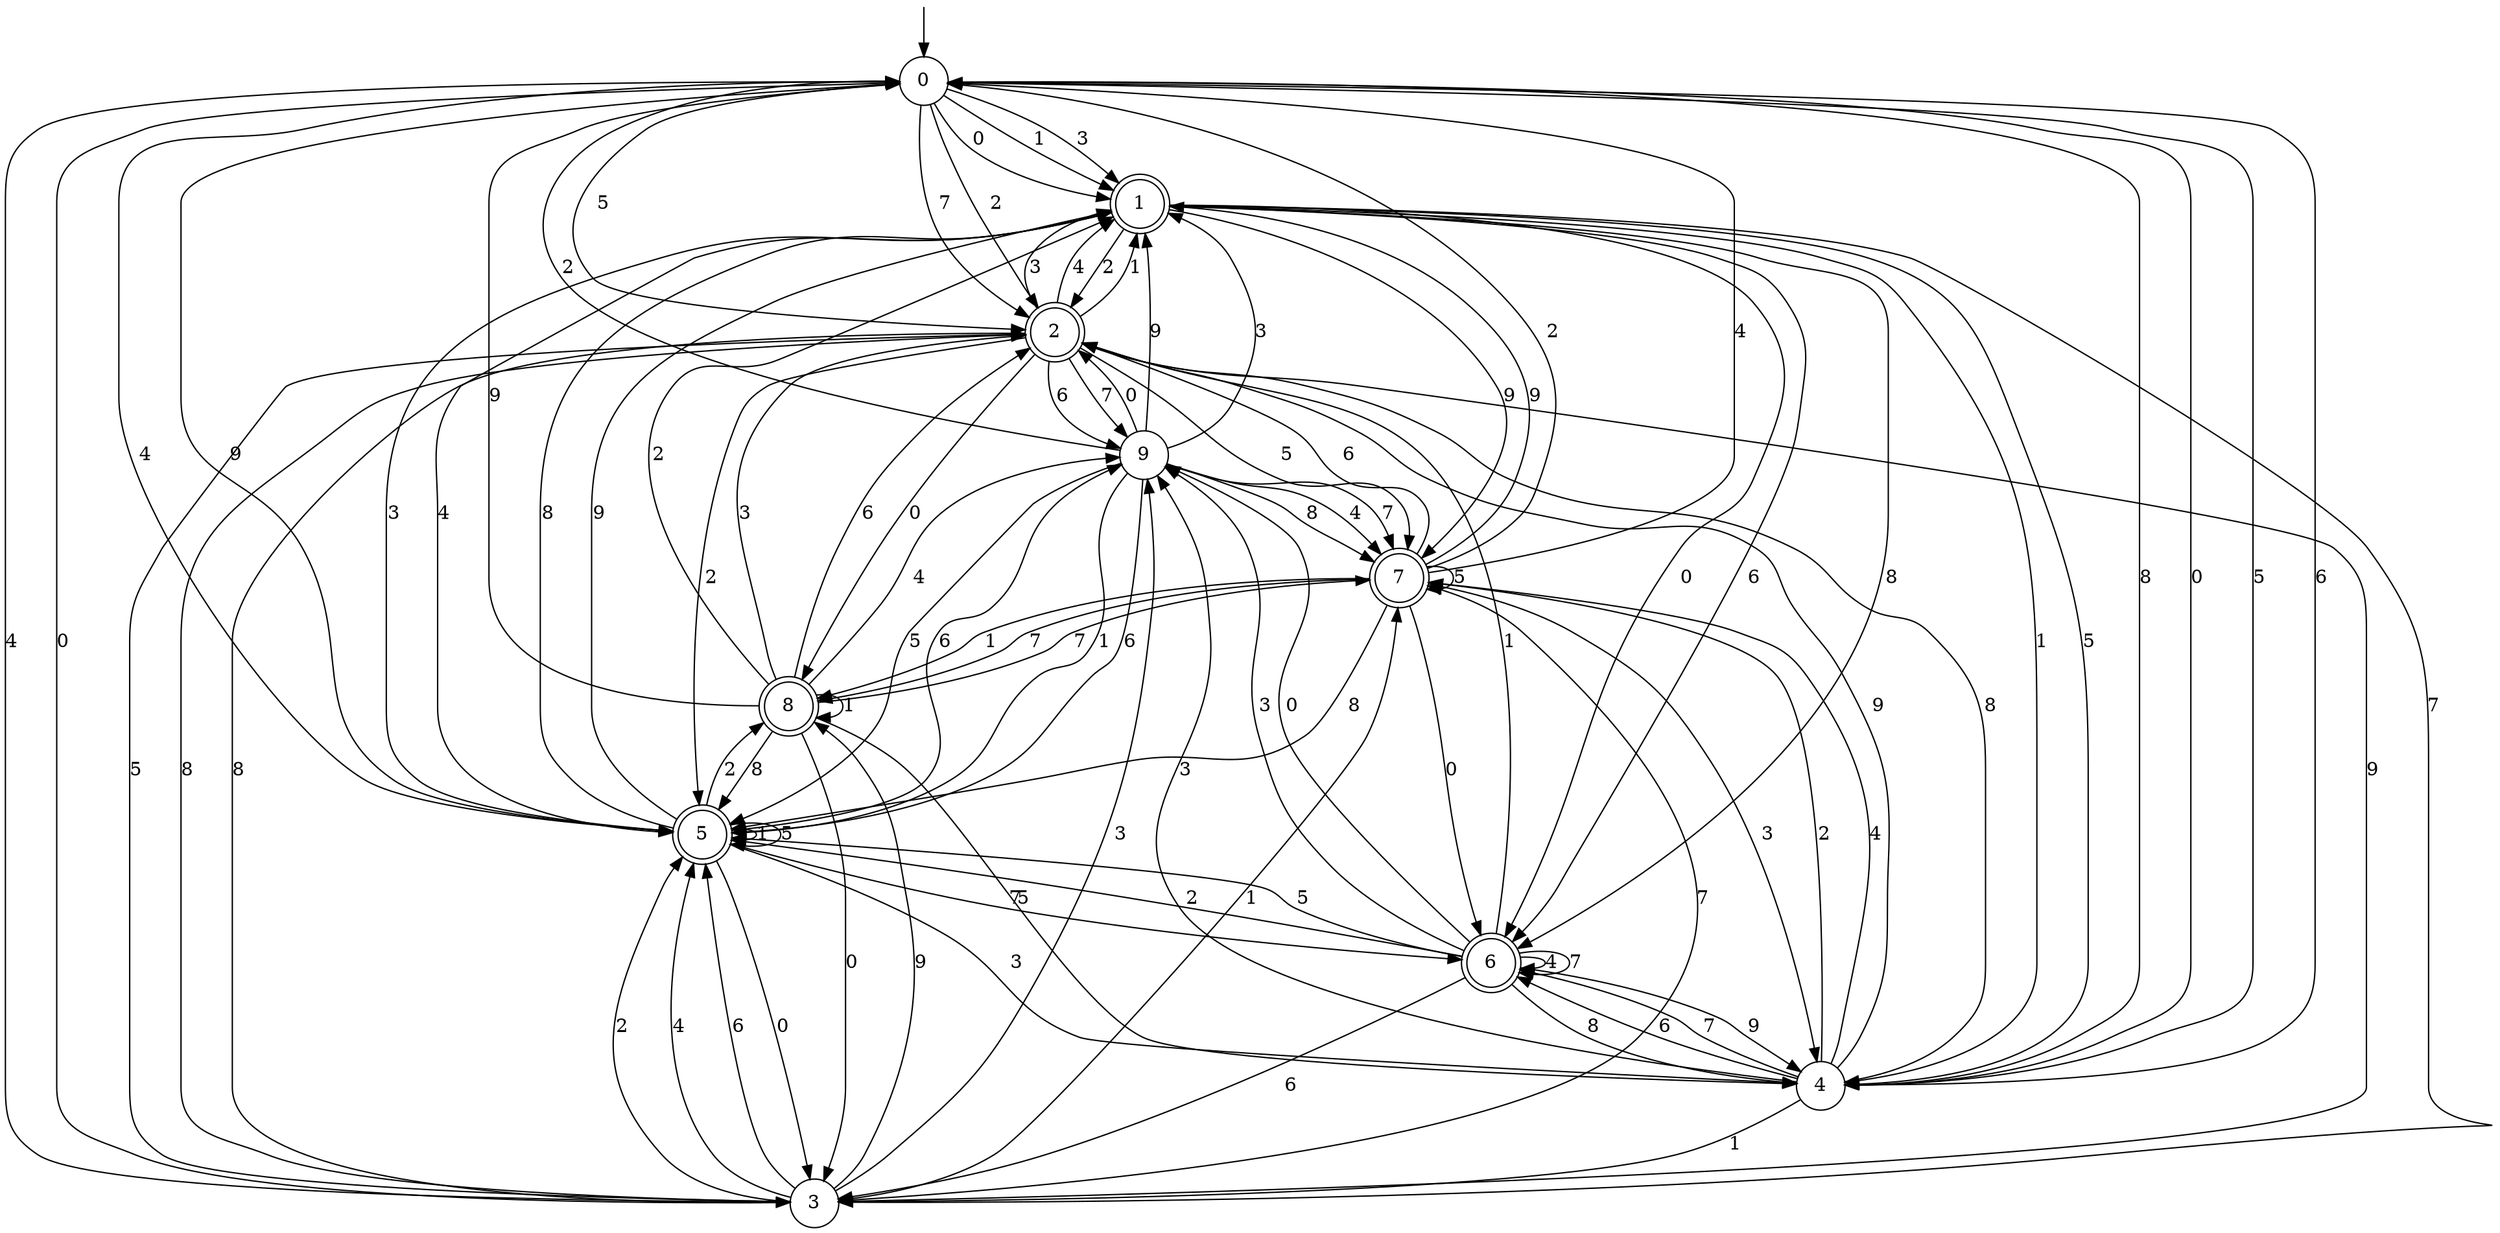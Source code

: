 digraph g {

	s0 [shape="circle" label="0"];
	s1 [shape="doublecircle" label="1"];
	s2 [shape="doublecircle" label="2"];
	s3 [shape="circle" label="3"];
	s4 [shape="circle" label="4"];
	s5 [shape="doublecircle" label="5"];
	s6 [shape="doublecircle" label="6"];
	s7 [shape="doublecircle" label="7"];
	s8 [shape="doublecircle" label="8"];
	s9 [shape="circle" label="9"];
	s0 -> s1 [label="0"];
	s0 -> s1 [label="1"];
	s0 -> s2 [label="2"];
	s0 -> s1 [label="3"];
	s0 -> s3 [label="4"];
	s0 -> s2 [label="5"];
	s0 -> s4 [label="6"];
	s0 -> s2 [label="7"];
	s0 -> s4 [label="8"];
	s0 -> s5 [label="9"];
	s1 -> s6 [label="0"];
	s1 -> s4 [label="1"];
	s1 -> s2 [label="2"];
	s1 -> s5 [label="3"];
	s1 -> s5 [label="4"];
	s1 -> s4 [label="5"];
	s1 -> s6 [label="6"];
	s1 -> s3 [label="7"];
	s1 -> s6 [label="8"];
	s1 -> s7 [label="9"];
	s2 -> s8 [label="0"];
	s2 -> s1 [label="1"];
	s2 -> s5 [label="2"];
	s2 -> s1 [label="3"];
	s2 -> s1 [label="4"];
	s2 -> s7 [label="5"];
	s2 -> s9 [label="6"];
	s2 -> s9 [label="7"];
	s2 -> s3 [label="8"];
	s2 -> s3 [label="9"];
	s3 -> s0 [label="0"];
	s3 -> s7 [label="1"];
	s3 -> s5 [label="2"];
	s3 -> s9 [label="3"];
	s3 -> s5 [label="4"];
	s3 -> s2 [label="5"];
	s3 -> s5 [label="6"];
	s3 -> s7 [label="7"];
	s3 -> s2 [label="8"];
	s3 -> s8 [label="9"];
	s4 -> s0 [label="0"];
	s4 -> s3 [label="1"];
	s4 -> s7 [label="2"];
	s4 -> s9 [label="3"];
	s4 -> s7 [label="4"];
	s4 -> s0 [label="5"];
	s4 -> s6 [label="6"];
	s4 -> s6 [label="7"];
	s4 -> s2 [label="8"];
	s4 -> s2 [label="9"];
	s5 -> s3 [label="0"];
	s5 -> s5 [label="1"];
	s5 -> s8 [label="2"];
	s5 -> s4 [label="3"];
	s5 -> s0 [label="4"];
	s5 -> s5 [label="5"];
	s5 -> s9 [label="6"];
	s5 -> s6 [label="7"];
	s5 -> s1 [label="8"];
	s5 -> s1 [label="9"];
	s6 -> s9 [label="0"];
	s6 -> s2 [label="1"];
	s6 -> s5 [label="2"];
	s6 -> s9 [label="3"];
	s6 -> s6 [label="4"];
	s6 -> s5 [label="5"];
	s6 -> s3 [label="6"];
	s6 -> s6 [label="7"];
	s6 -> s4 [label="8"];
	s6 -> s4 [label="9"];
	s7 -> s6 [label="0"];
	s7 -> s8 [label="1"];
	s7 -> s0 [label="2"];
	s7 -> s4 [label="3"];
	s7 -> s0 [label="4"];
	s7 -> s7 [label="5"];
	s7 -> s2 [label="6"];
	s7 -> s8 [label="7"];
	s7 -> s5 [label="8"];
	s7 -> s1 [label="9"];
	s8 -> s3 [label="0"];
	s8 -> s8 [label="1"];
	s8 -> s1 [label="2"];
	s8 -> s2 [label="3"];
	s8 -> s9 [label="4"];
	s8 -> s4 [label="5"];
	s8 -> s2 [label="6"];
	s8 -> s7 [label="7"];
	s8 -> s5 [label="8"];
	s8 -> s0 [label="9"];
	s9 -> s2 [label="0"];
	s9 -> s5 [label="1"];
	s9 -> s0 [label="2"];
	s9 -> s1 [label="3"];
	s9 -> s7 [label="4"];
	s9 -> s5 [label="5"];
	s9 -> s5 [label="6"];
	s9 -> s7 [label="7"];
	s9 -> s7 [label="8"];
	s9 -> s1 [label="9"];

__start0 [label="" shape="none" width="0" height="0"];
__start0 -> s0;

}
